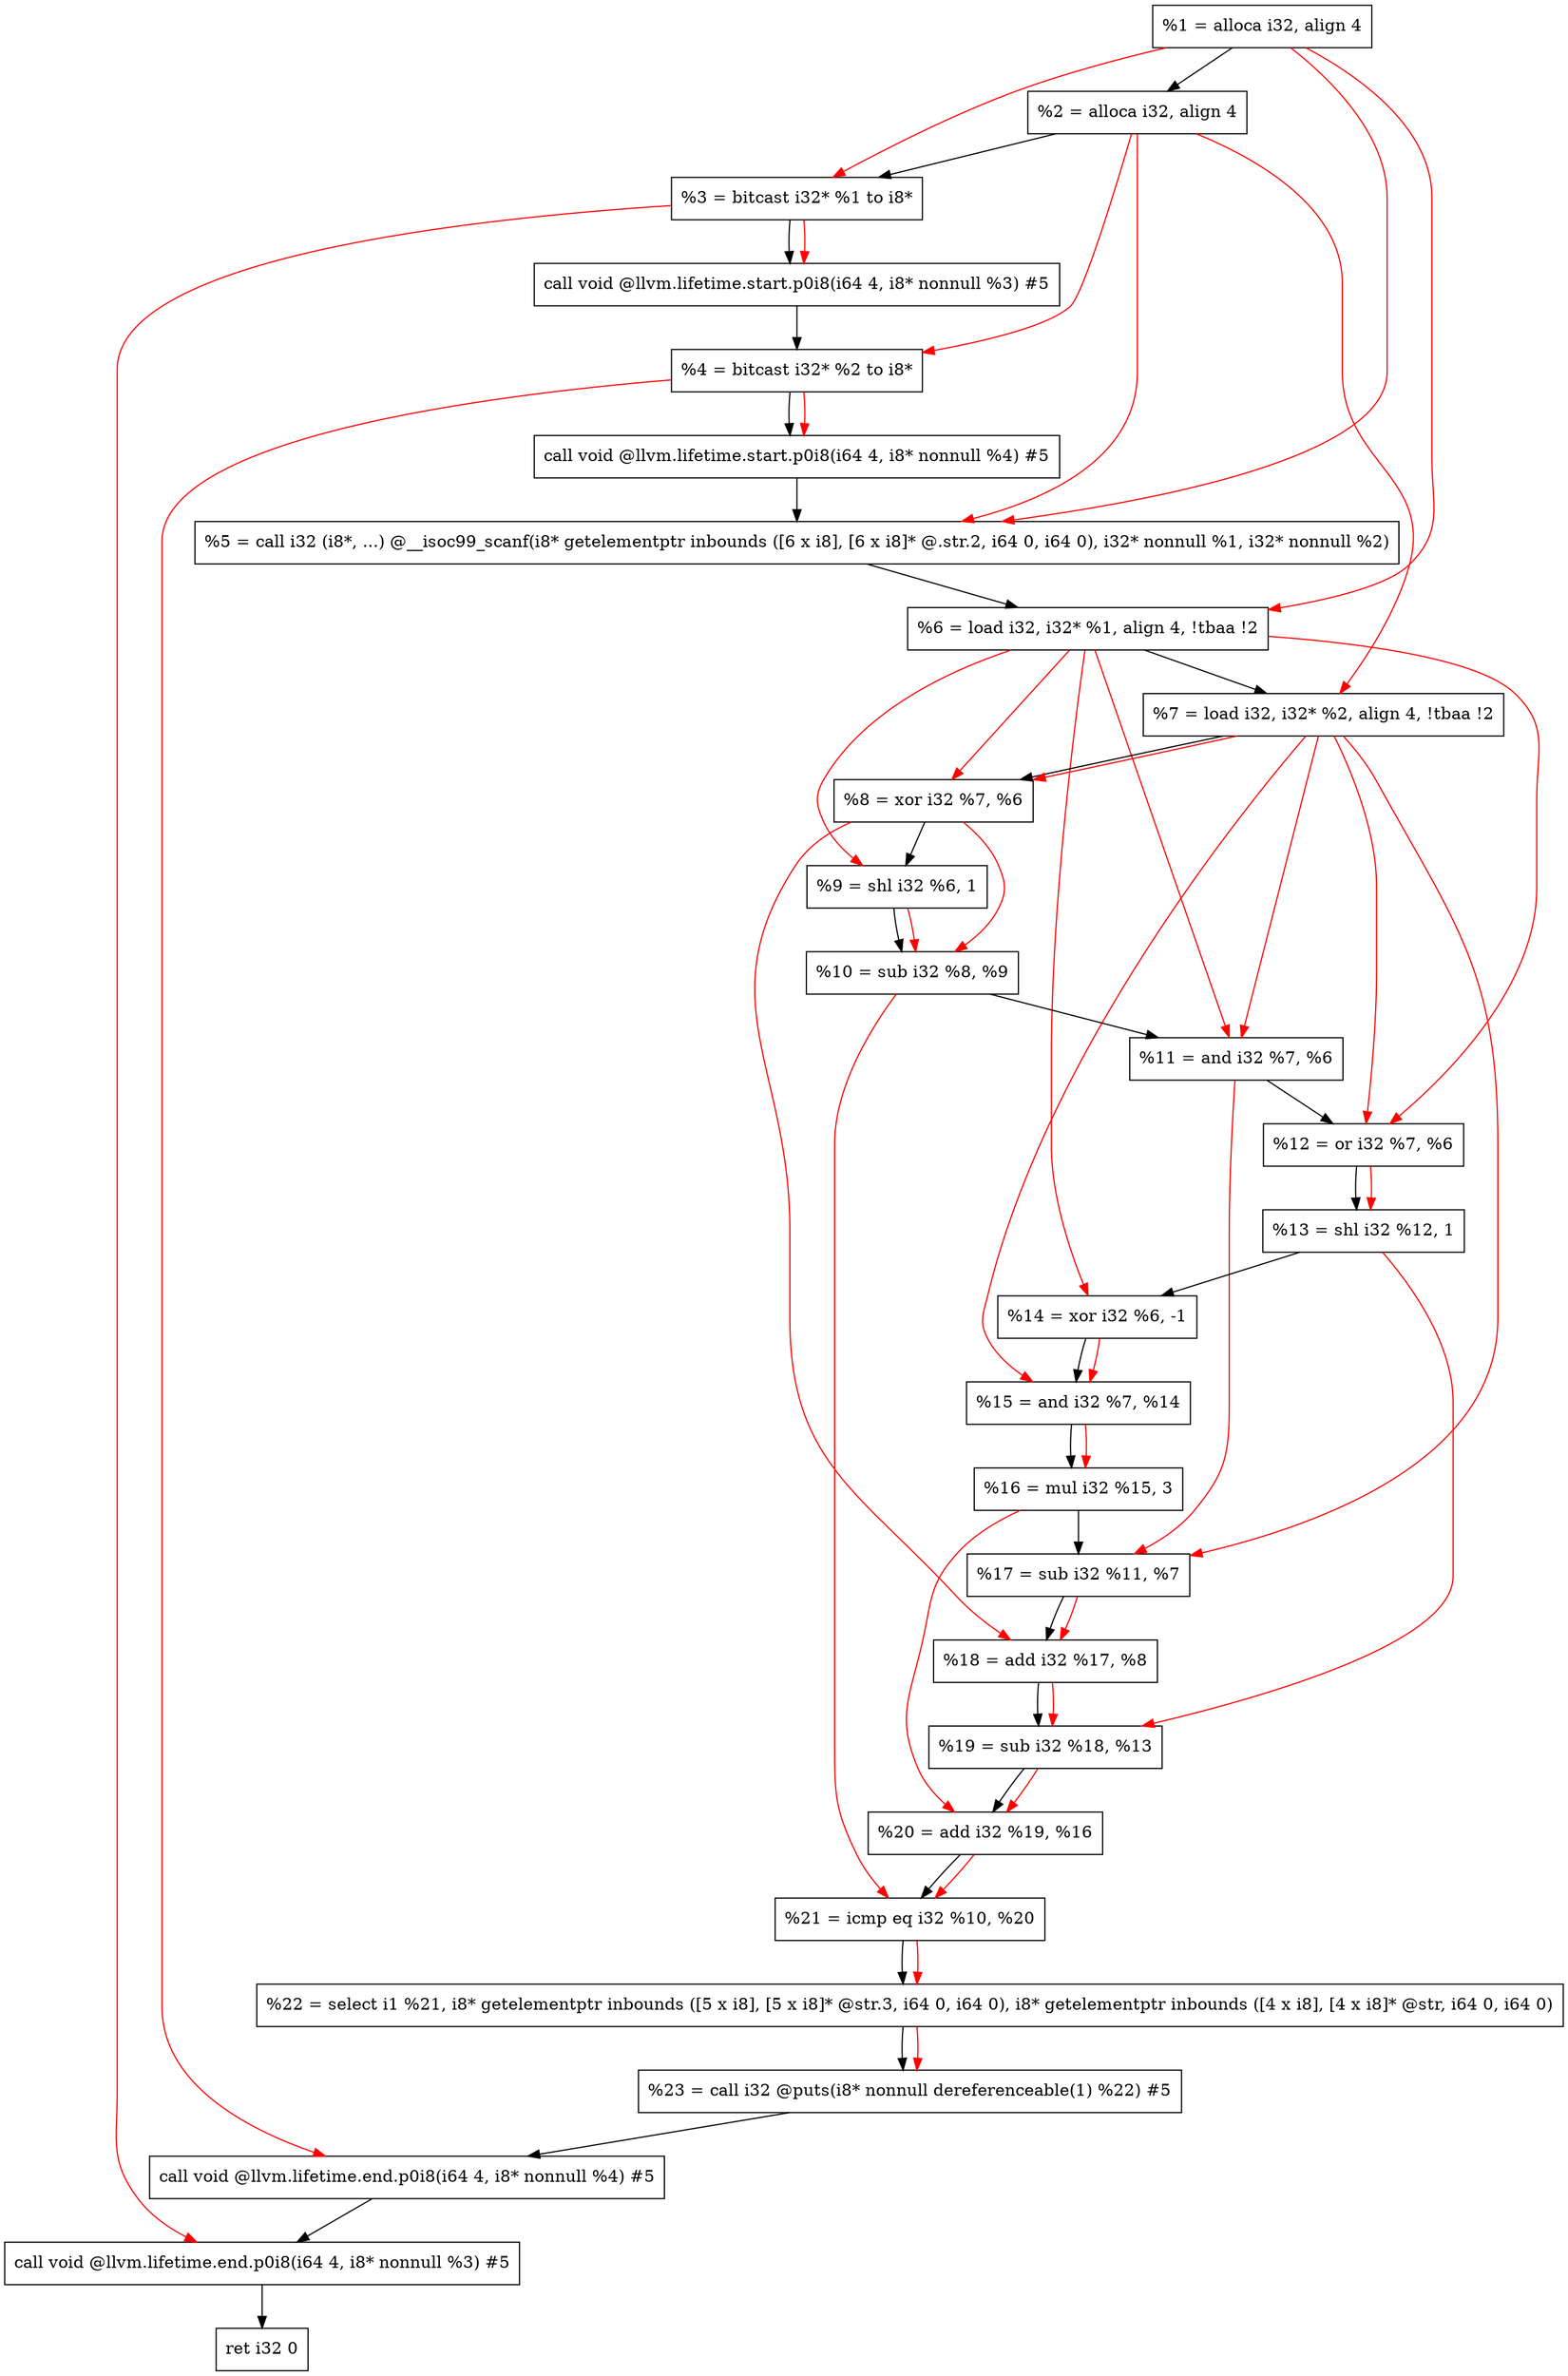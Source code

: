 digraph "DFG for'main' function" {
	Node0x641688[shape=record, label="  %1 = alloca i32, align 4"];
	Node0x641708[shape=record, label="  %2 = alloca i32, align 4"];
	Node0x641798[shape=record, label="  %3 = bitcast i32* %1 to i8*"];
	Node0x641bf8[shape=record, label="  call void @llvm.lifetime.start.p0i8(i64 4, i8* nonnull %3) #5"];
	Node0x641cd8[shape=record, label="  %4 = bitcast i32* %2 to i8*"];
	Node0x641df8[shape=record, label="  call void @llvm.lifetime.start.p0i8(i64 4, i8* nonnull %4) #5"];
	Node0x642030[shape=record, label="  %5 = call i32 (i8*, ...) @__isoc99_scanf(i8* getelementptr inbounds ([6 x i8], [6 x i8]* @.str.2, i64 0, i64 0), i32* nonnull %1, i32* nonnull %2)"];
	Node0x6420e8[shape=record, label="  %6 = load i32, i32* %1, align 4, !tbaa !2"];
	Node0x643058[shape=record, label="  %7 = load i32, i32* %2, align 4, !tbaa !2"];
	Node0x6436e0[shape=record, label="  %8 = xor i32 %7, %6"];
	Node0x643750[shape=record, label="  %9 = shl i32 %6, 1"];
	Node0x6437c0[shape=record, label="  %10 = sub i32 %8, %9"];
	Node0x643830[shape=record, label="  %11 = and i32 %7, %6"];
	Node0x6438a0[shape=record, label="  %12 = or i32 %7, %6"];
	Node0x643910[shape=record, label="  %13 = shl i32 %12, 1"];
	Node0x643980[shape=record, label="  %14 = xor i32 %6, -1"];
	Node0x6439f0[shape=record, label="  %15 = and i32 %7, %14"];
	Node0x643a60[shape=record, label="  %16 = mul i32 %15, 3"];
	Node0x643ad0[shape=record, label="  %17 = sub i32 %11, %7"];
	Node0x643b40[shape=record, label="  %18 = add i32 %17, %8"];
	Node0x643bb0[shape=record, label="  %19 = sub i32 %18, %13"];
	Node0x643c20[shape=record, label="  %20 = add i32 %19, %16"];
	Node0x643c90[shape=record, label="  %21 = icmp eq i32 %10, %20"];
	Node0x5e29d8[shape=record, label="  %22 = select i1 %21, i8* getelementptr inbounds ([5 x i8], [5 x i8]* @str.3, i64 0, i64 0), i8* getelementptr inbounds ([4 x i8], [4 x i8]* @str, i64 0, i64 0)"];
	Node0x643d20[shape=record, label="  %23 = call i32 @puts(i8* nonnull dereferenceable(1) %22) #5"];
	Node0x643f78[shape=record, label="  call void @llvm.lifetime.end.p0i8(i64 4, i8* nonnull %4) #5"];
	Node0x6440d8[shape=record, label="  call void @llvm.lifetime.end.p0i8(i64 4, i8* nonnull %3) #5"];
	Node0x644198[shape=record, label="  ret i32 0"];
	Node0x641688 -> Node0x641708;
	Node0x641708 -> Node0x641798;
	Node0x641798 -> Node0x641bf8;
	Node0x641bf8 -> Node0x641cd8;
	Node0x641cd8 -> Node0x641df8;
	Node0x641df8 -> Node0x642030;
	Node0x642030 -> Node0x6420e8;
	Node0x6420e8 -> Node0x643058;
	Node0x643058 -> Node0x6436e0;
	Node0x6436e0 -> Node0x643750;
	Node0x643750 -> Node0x6437c0;
	Node0x6437c0 -> Node0x643830;
	Node0x643830 -> Node0x6438a0;
	Node0x6438a0 -> Node0x643910;
	Node0x643910 -> Node0x643980;
	Node0x643980 -> Node0x6439f0;
	Node0x6439f0 -> Node0x643a60;
	Node0x643a60 -> Node0x643ad0;
	Node0x643ad0 -> Node0x643b40;
	Node0x643b40 -> Node0x643bb0;
	Node0x643bb0 -> Node0x643c20;
	Node0x643c20 -> Node0x643c90;
	Node0x643c90 -> Node0x5e29d8;
	Node0x5e29d8 -> Node0x643d20;
	Node0x643d20 -> Node0x643f78;
	Node0x643f78 -> Node0x6440d8;
	Node0x6440d8 -> Node0x644198;
edge [color=red]
	Node0x641688 -> Node0x641798;
	Node0x641798 -> Node0x641bf8;
	Node0x641708 -> Node0x641cd8;
	Node0x641cd8 -> Node0x641df8;
	Node0x641688 -> Node0x642030;
	Node0x641708 -> Node0x642030;
	Node0x641688 -> Node0x6420e8;
	Node0x641708 -> Node0x643058;
	Node0x643058 -> Node0x6436e0;
	Node0x6420e8 -> Node0x6436e0;
	Node0x6420e8 -> Node0x643750;
	Node0x6436e0 -> Node0x6437c0;
	Node0x643750 -> Node0x6437c0;
	Node0x643058 -> Node0x643830;
	Node0x6420e8 -> Node0x643830;
	Node0x643058 -> Node0x6438a0;
	Node0x6420e8 -> Node0x6438a0;
	Node0x6438a0 -> Node0x643910;
	Node0x6420e8 -> Node0x643980;
	Node0x643058 -> Node0x6439f0;
	Node0x643980 -> Node0x6439f0;
	Node0x6439f0 -> Node0x643a60;
	Node0x643830 -> Node0x643ad0;
	Node0x643058 -> Node0x643ad0;
	Node0x643ad0 -> Node0x643b40;
	Node0x6436e0 -> Node0x643b40;
	Node0x643b40 -> Node0x643bb0;
	Node0x643910 -> Node0x643bb0;
	Node0x643bb0 -> Node0x643c20;
	Node0x643a60 -> Node0x643c20;
	Node0x6437c0 -> Node0x643c90;
	Node0x643c20 -> Node0x643c90;
	Node0x643c90 -> Node0x5e29d8;
	Node0x5e29d8 -> Node0x643d20;
	Node0x641cd8 -> Node0x643f78;
	Node0x641798 -> Node0x6440d8;
}
